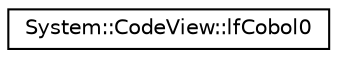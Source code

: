 digraph G
{
  edge [fontname="Helvetica",fontsize="10",labelfontname="Helvetica",labelfontsize="10"];
  node [fontname="Helvetica",fontsize="10",shape=record];
  rankdir="LR";
  Node1 [label="System::CodeView::lfCobol0",height=0.2,width=0.4,color="black", fillcolor="white", style="filled",URL="$struct_system_1_1_code_view_1_1lf_cobol0.html"];
}
